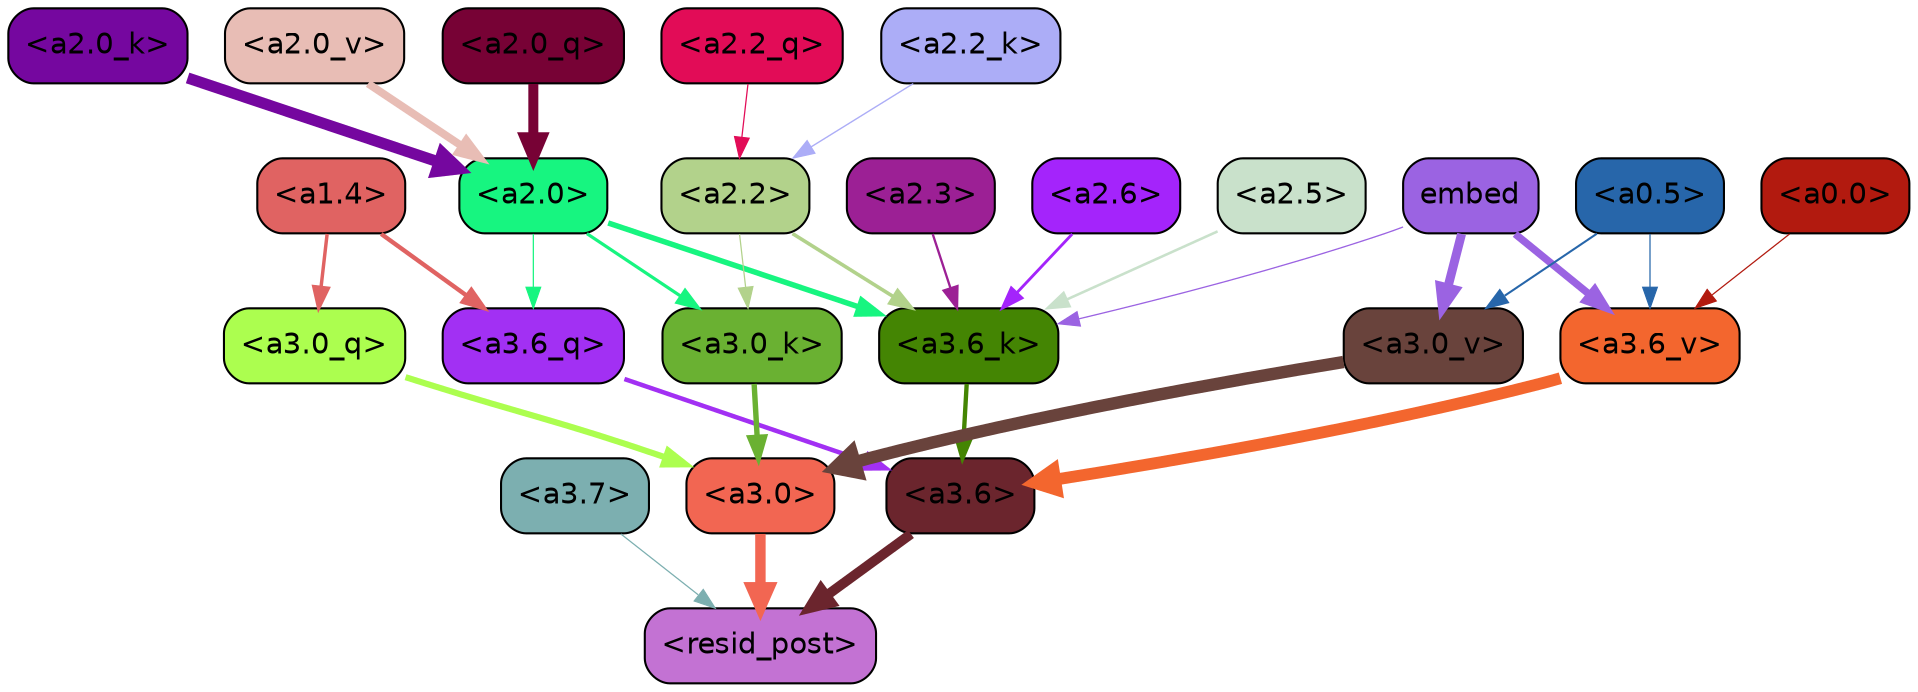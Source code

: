 strict digraph "" {
	graph [bgcolor=transparent,
		layout=dot,
		overlap=false,
		splines=true
	];
	"<a3.7>"	[color=black,
		fillcolor="#7cafb0",
		fontname=Helvetica,
		shape=box,
		style="filled, rounded"];
	"<resid_post>"	[color=black,
		fillcolor="#c372d3",
		fontname=Helvetica,
		shape=box,
		style="filled, rounded"];
	"<a3.7>" -> "<resid_post>"	[color="#7cafb0",
		penwidth=0.6];
	"<a3.6>"	[color=black,
		fillcolor="#6b252d",
		fontname=Helvetica,
		shape=box,
		style="filled, rounded"];
	"<a3.6>" -> "<resid_post>"	[color="#6b252d",
		penwidth=4.748674273490906];
	"<a3.0>"	[color=black,
		fillcolor="#f26652",
		fontname=Helvetica,
		shape=box,
		style="filled, rounded"];
	"<a3.0>" -> "<resid_post>"	[color="#f26652",
		penwidth=5.004031300544739];
	"<a3.6_q>"	[color=black,
		fillcolor="#a230f3",
		fontname=Helvetica,
		shape=box,
		style="filled, rounded"];
	"<a3.6_q>" -> "<a3.6>"	[color="#a230f3",
		penwidth=2.1656854450702667];
	"<a3.0_q>"	[color=black,
		fillcolor="#acfe4f",
		fontname=Helvetica,
		shape=box,
		style="filled, rounded"];
	"<a3.0_q>" -> "<a3.0>"	[color="#acfe4f",
		penwidth=2.95696559548378];
	"<a3.6_k>"	[color=black,
		fillcolor="#448503",
		fontname=Helvetica,
		shape=box,
		style="filled, rounded"];
	"<a3.6_k>" -> "<a3.6>"	[color="#448503",
		penwidth=2.086437076330185];
	"<a3.0_k>"	[color=black,
		fillcolor="#6ab132",
		fontname=Helvetica,
		shape=box,
		style="filled, rounded"];
	"<a3.0_k>" -> "<a3.0>"	[color="#6ab132",
		penwidth=2.5988530814647675];
	"<a3.6_v>"	[color=black,
		fillcolor="#f3662e",
		fontname=Helvetica,
		shape=box,
		style="filled, rounded"];
	"<a3.6_v>" -> "<a3.6>"	[color="#f3662e",
		penwidth=5.669987380504608];
	"<a3.0_v>"	[color=black,
		fillcolor="#69433c",
		fontname=Helvetica,
		shape=box,
		style="filled, rounded"];
	"<a3.0_v>" -> "<a3.0>"	[color="#69433c",
		penwidth=5.9515902400016785];
	"<a2.0>"	[color=black,
		fillcolor="#17f580",
		fontname=Helvetica,
		shape=box,
		style="filled, rounded"];
	"<a2.0>" -> "<a3.6_q>"	[color="#17f580",
		penwidth=0.6];
	"<a2.0>" -> "<a3.6_k>"	[color="#17f580",
		penwidth=2.6423546075820923];
	"<a2.0>" -> "<a3.0_k>"	[color="#17f580",
		penwidth=1.5482127666473389];
	"<a1.4>"	[color=black,
		fillcolor="#e06362",
		fontname=Helvetica,
		shape=box,
		style="filled, rounded"];
	"<a1.4>" -> "<a3.6_q>"	[color="#e06362",
		penwidth=2.1035547256469727];
	"<a1.4>" -> "<a3.0_q>"	[color="#e06362",
		penwidth=1.6541699171066284];
	"<a2.6>"	[color=black,
		fillcolor="#a424fb",
		fontname=Helvetica,
		shape=box,
		style="filled, rounded"];
	"<a2.6>" -> "<a3.6_k>"	[color="#a424fb",
		penwidth=1.3718644380569458];
	"<a2.5>"	[color=black,
		fillcolor="#c9e1cb",
		fontname=Helvetica,
		shape=box,
		style="filled, rounded"];
	"<a2.5>" -> "<a3.6_k>"	[color="#c9e1cb",
		penwidth=1.231603980064392];
	"<a2.3>"	[color=black,
		fillcolor="#9c2095",
		fontname=Helvetica,
		shape=box,
		style="filled, rounded"];
	"<a2.3>" -> "<a3.6_k>"	[color="#9c2095",
		penwidth=1.1117559671401978];
	"<a2.2>"	[color=black,
		fillcolor="#b2d28b",
		fontname=Helvetica,
		shape=box,
		style="filled, rounded"];
	"<a2.2>" -> "<a3.6_k>"	[color="#b2d28b",
		penwidth=1.7315057516098022];
	"<a2.2>" -> "<a3.0_k>"	[color="#b2d28b",
		penwidth=0.6];
	embed	[color=black,
		fillcolor="#9b63e2",
		fontname=Helvetica,
		shape=box,
		style="filled, rounded"];
	embed -> "<a3.6_k>"	[color="#9b63e2",
		penwidth=0.6229734420776367];
	embed -> "<a3.6_v>"	[color="#9b63e2",
		penwidth=3.56406831741333];
	embed -> "<a3.0_v>"	[color="#9b63e2",
		penwidth=4.293717980384827];
	"<a0.5>"	[color=black,
		fillcolor="#2766aa",
		fontname=Helvetica,
		shape=box,
		style="filled, rounded"];
	"<a0.5>" -> "<a3.6_v>"	[color="#2766aa",
		penwidth=0.6];
	"<a0.5>" -> "<a3.0_v>"	[color="#2766aa",
		penwidth=0.9916514158248901];
	"<a0.0>"	[color=black,
		fillcolor="#b21a0f",
		fontname=Helvetica,
		shape=box,
		style="filled, rounded"];
	"<a0.0>" -> "<a3.6_v>"	[color="#b21a0f",
		penwidth=0.6];
	"<a2.2_q>"	[color=black,
		fillcolor="#e20c57",
		fontname=Helvetica,
		shape=box,
		style="filled, rounded"];
	"<a2.2_q>" -> "<a2.2>"	[color="#e20c57",
		penwidth=0.6068362593650818];
	"<a2.0_q>"	[color=black,
		fillcolor="#770235",
		fontname=Helvetica,
		shape=box,
		style="filled, rounded"];
	"<a2.0_q>" -> "<a2.0>"	[color="#770235",
		penwidth=4.801594913005829];
	"<a2.2_k>"	[color=black,
		fillcolor="#acadf7",
		fontname=Helvetica,
		shape=box,
		style="filled, rounded"];
	"<a2.2_k>" -> "<a2.2>"	[color="#acadf7",
		penwidth=0.6648573875427246];
	"<a2.0_k>"	[color=black,
		fillcolor="#75079f",
		fontname=Helvetica,
		shape=box,
		style="filled, rounded"];
	"<a2.0_k>" -> "<a2.0>"	[color="#75079f",
		penwidth=5.364346981048584];
	"<a2.0_v>"	[color=black,
		fillcolor="#e8bdb5",
		fontname=Helvetica,
		shape=box,
		style="filled, rounded"];
	"<a2.0_v>" -> "<a2.0>"	[color="#e8bdb5",
		penwidth=3.76983106136322];
}
